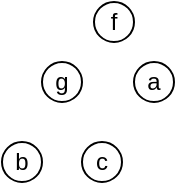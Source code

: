 <mxfile version="27.1.4">
  <diagram name="Page-1" id="ruGiiQrhKC3RQs7RTHjV">
    <mxGraphModel dx="544" dy="304" grid="1" gridSize="10" guides="1" tooltips="1" connect="1" arrows="1" fold="1" page="1" pageScale="1" pageWidth="827" pageHeight="1169" math="0" shadow="0">
      <root>
        <mxCell id="0" />
        <mxCell id="1" parent="0" />
        <mxCell id="wXXUiqz7rEu1DvLJ8fab-2" value="f" style="ellipse;whiteSpace=wrap;html=1;aspect=fixed;" vertex="1" parent="1">
          <mxGeometry x="170" y="90" width="20" height="20" as="geometry" />
        </mxCell>
        <mxCell id="wXXUiqz7rEu1DvLJ8fab-3" value="g" style="ellipse;whiteSpace=wrap;html=1;aspect=fixed;" vertex="1" parent="1">
          <mxGeometry x="144" y="120" width="20" height="20" as="geometry" />
        </mxCell>
        <mxCell id="wXXUiqz7rEu1DvLJ8fab-4" value="a" style="ellipse;whiteSpace=wrap;html=1;aspect=fixed;" vertex="1" parent="1">
          <mxGeometry x="190" y="120" width="20" height="20" as="geometry" />
        </mxCell>
        <mxCell id="wXXUiqz7rEu1DvLJ8fab-5" value="b" style="ellipse;whiteSpace=wrap;html=1;aspect=fixed;" vertex="1" parent="1">
          <mxGeometry x="124" y="160" width="20" height="20" as="geometry" />
        </mxCell>
        <mxCell id="wXXUiqz7rEu1DvLJ8fab-6" value="c" style="ellipse;whiteSpace=wrap;html=1;aspect=fixed;" vertex="1" parent="1">
          <mxGeometry x="164" y="160" width="20" height="20" as="geometry" />
        </mxCell>
      </root>
    </mxGraphModel>
  </diagram>
</mxfile>

